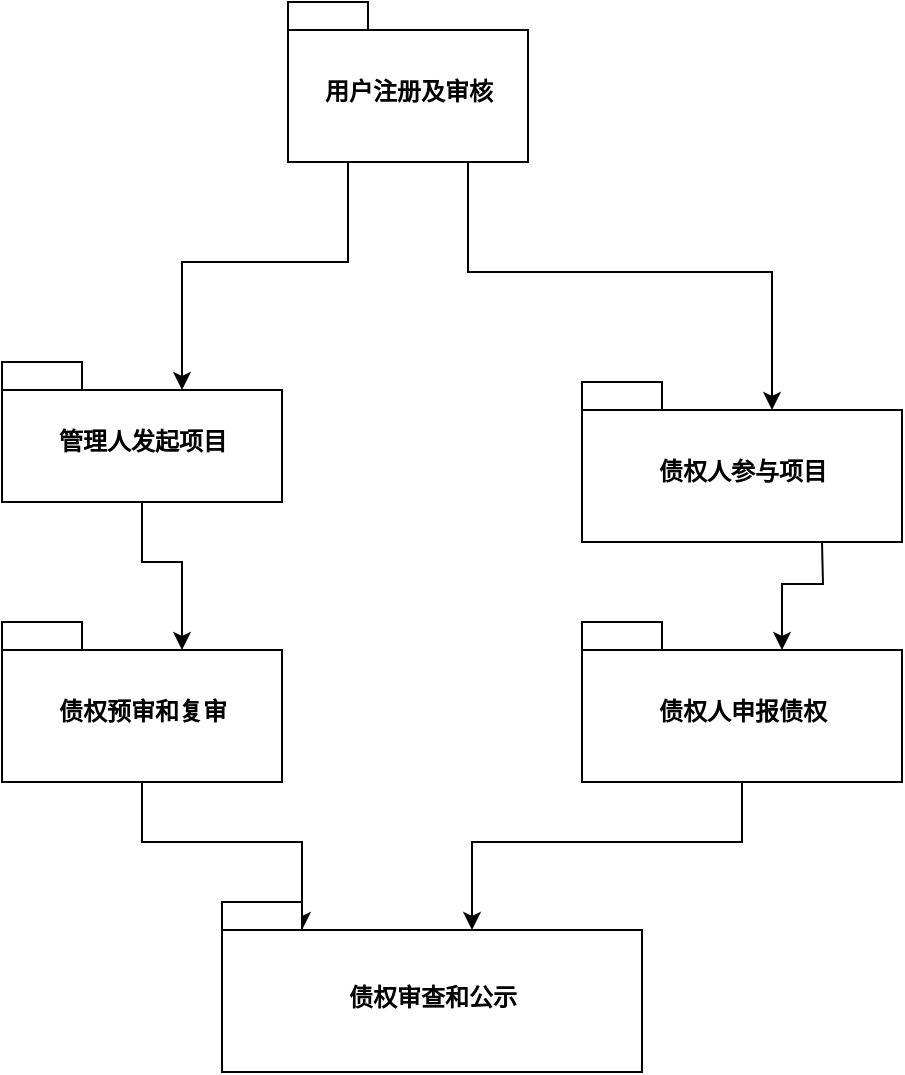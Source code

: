 <mxfile version="10.8.4" type="github"><diagram name="Page-1" id="b5b7bab2-c9e2-2cf4-8b2a-24fd1a2a6d21"><mxGraphModel dx="1056" dy="761" grid="1" gridSize="10" guides="1" tooltips="1" connect="1" arrows="1" fold="1" page="1" pageScale="1" pageWidth="827" pageHeight="1169" background="#ffffff" math="0" shadow="0"><root><mxCell id="0"/><mxCell id="1" parent="0"/><mxCell id="eALQj43pG6fWhkPvNWkZ-10" style="edgeStyle=orthogonalEdgeStyle;rounded=0;orthogonalLoop=1;jettySize=auto;html=1;exitX=0.25;exitY=1;exitDx=0;exitDy=0;exitPerimeter=0;entryX=0;entryY=0;entryDx=90;entryDy=14;entryPerimeter=0;" edge="1" parent="1" source="eALQj43pG6fWhkPvNWkZ-1" target="eALQj43pG6fWhkPvNWkZ-2"><mxGeometry relative="1" as="geometry"/></mxCell><mxCell id="eALQj43pG6fWhkPvNWkZ-11" style="edgeStyle=orthogonalEdgeStyle;rounded=0;orthogonalLoop=1;jettySize=auto;html=1;exitX=0.75;exitY=1;exitDx=0;exitDy=0;exitPerimeter=0;entryX=0;entryY=0;entryDx=95;entryDy=14;entryPerimeter=0;" edge="1" parent="1" source="eALQj43pG6fWhkPvNWkZ-1" target="eALQj43pG6fWhkPvNWkZ-3"><mxGeometry relative="1" as="geometry"/></mxCell><mxCell id="eALQj43pG6fWhkPvNWkZ-1" value="用户注册及审核" style="shape=folder;fontStyle=1;spacingTop=10;tabWidth=40;tabHeight=14;tabPosition=left;html=1;" vertex="1" parent="1"><mxGeometry x="293" y="100" width="120" height="80" as="geometry"/></mxCell><mxCell id="eALQj43pG6fWhkPvNWkZ-12" style="edgeStyle=orthogonalEdgeStyle;rounded=0;orthogonalLoop=1;jettySize=auto;html=1;exitX=0.5;exitY=1;exitDx=0;exitDy=0;exitPerimeter=0;entryX=0;entryY=0;entryDx=90;entryDy=14;entryPerimeter=0;" edge="1" parent="1" source="eALQj43pG6fWhkPvNWkZ-2" target="eALQj43pG6fWhkPvNWkZ-6"><mxGeometry relative="1" as="geometry"/></mxCell><mxCell id="eALQj43pG6fWhkPvNWkZ-2" value="管理人发起项目" style="shape=folder;fontStyle=1;spacingTop=10;tabWidth=40;tabHeight=14;tabPosition=left;html=1;" vertex="1" parent="1"><mxGeometry x="150" y="280" width="140" height="70" as="geometry"/></mxCell><mxCell id="eALQj43pG6fWhkPvNWkZ-14" style="edgeStyle=orthogonalEdgeStyle;rounded=0;orthogonalLoop=1;jettySize=auto;html=1;entryX=0;entryY=0;entryDx=100;entryDy=14;entryPerimeter=0;" edge="1" parent="1" target="eALQj43pG6fWhkPvNWkZ-4"><mxGeometry relative="1" as="geometry"><mxPoint x="560" y="370" as="sourcePoint"/></mxGeometry></mxCell><mxCell id="eALQj43pG6fWhkPvNWkZ-3" value="债权人参与项目" style="shape=folder;fontStyle=1;spacingTop=10;tabWidth=40;tabHeight=14;tabPosition=left;html=1;" vertex="1" parent="1"><mxGeometry x="440" y="290" width="160" height="80" as="geometry"/></mxCell><mxCell id="eALQj43pG6fWhkPvNWkZ-15" style="edgeStyle=orthogonalEdgeStyle;rounded=0;orthogonalLoop=1;jettySize=auto;html=1;exitX=0.5;exitY=1;exitDx=0;exitDy=0;exitPerimeter=0;entryX=0;entryY=0;entryDx=125;entryDy=14;entryPerimeter=0;" edge="1" parent="1" source="eALQj43pG6fWhkPvNWkZ-4" target="eALQj43pG6fWhkPvNWkZ-7"><mxGeometry relative="1" as="geometry"/></mxCell><mxCell id="eALQj43pG6fWhkPvNWkZ-4" value="债权人申报债权" style="shape=folder;fontStyle=1;spacingTop=10;tabWidth=40;tabHeight=14;tabPosition=left;html=1;" vertex="1" parent="1"><mxGeometry x="440" y="410" width="160" height="80" as="geometry"/></mxCell><mxCell id="eALQj43pG6fWhkPvNWkZ-16" style="edgeStyle=orthogonalEdgeStyle;rounded=0;orthogonalLoop=1;jettySize=auto;html=1;exitX=0.5;exitY=1;exitDx=0;exitDy=0;exitPerimeter=0;entryX=0;entryY=0;entryDx=40;entryDy=14;entryPerimeter=0;" edge="1" parent="1" source="eALQj43pG6fWhkPvNWkZ-6" target="eALQj43pG6fWhkPvNWkZ-7"><mxGeometry relative="1" as="geometry"/></mxCell><mxCell id="eALQj43pG6fWhkPvNWkZ-6" value="债权预审和复审" style="shape=folder;fontStyle=1;spacingTop=10;tabWidth=40;tabHeight=14;tabPosition=left;html=1;" vertex="1" parent="1"><mxGeometry x="150" y="410" width="140" height="80" as="geometry"/></mxCell><mxCell id="eALQj43pG6fWhkPvNWkZ-7" value="债权审查和公示" style="shape=folder;fontStyle=1;spacingTop=10;tabWidth=40;tabHeight=14;tabPosition=left;html=1;" vertex="1" parent="1"><mxGeometry x="260" y="550" width="210" height="85" as="geometry"/></mxCell></root></mxGraphModel></diagram></mxfile>